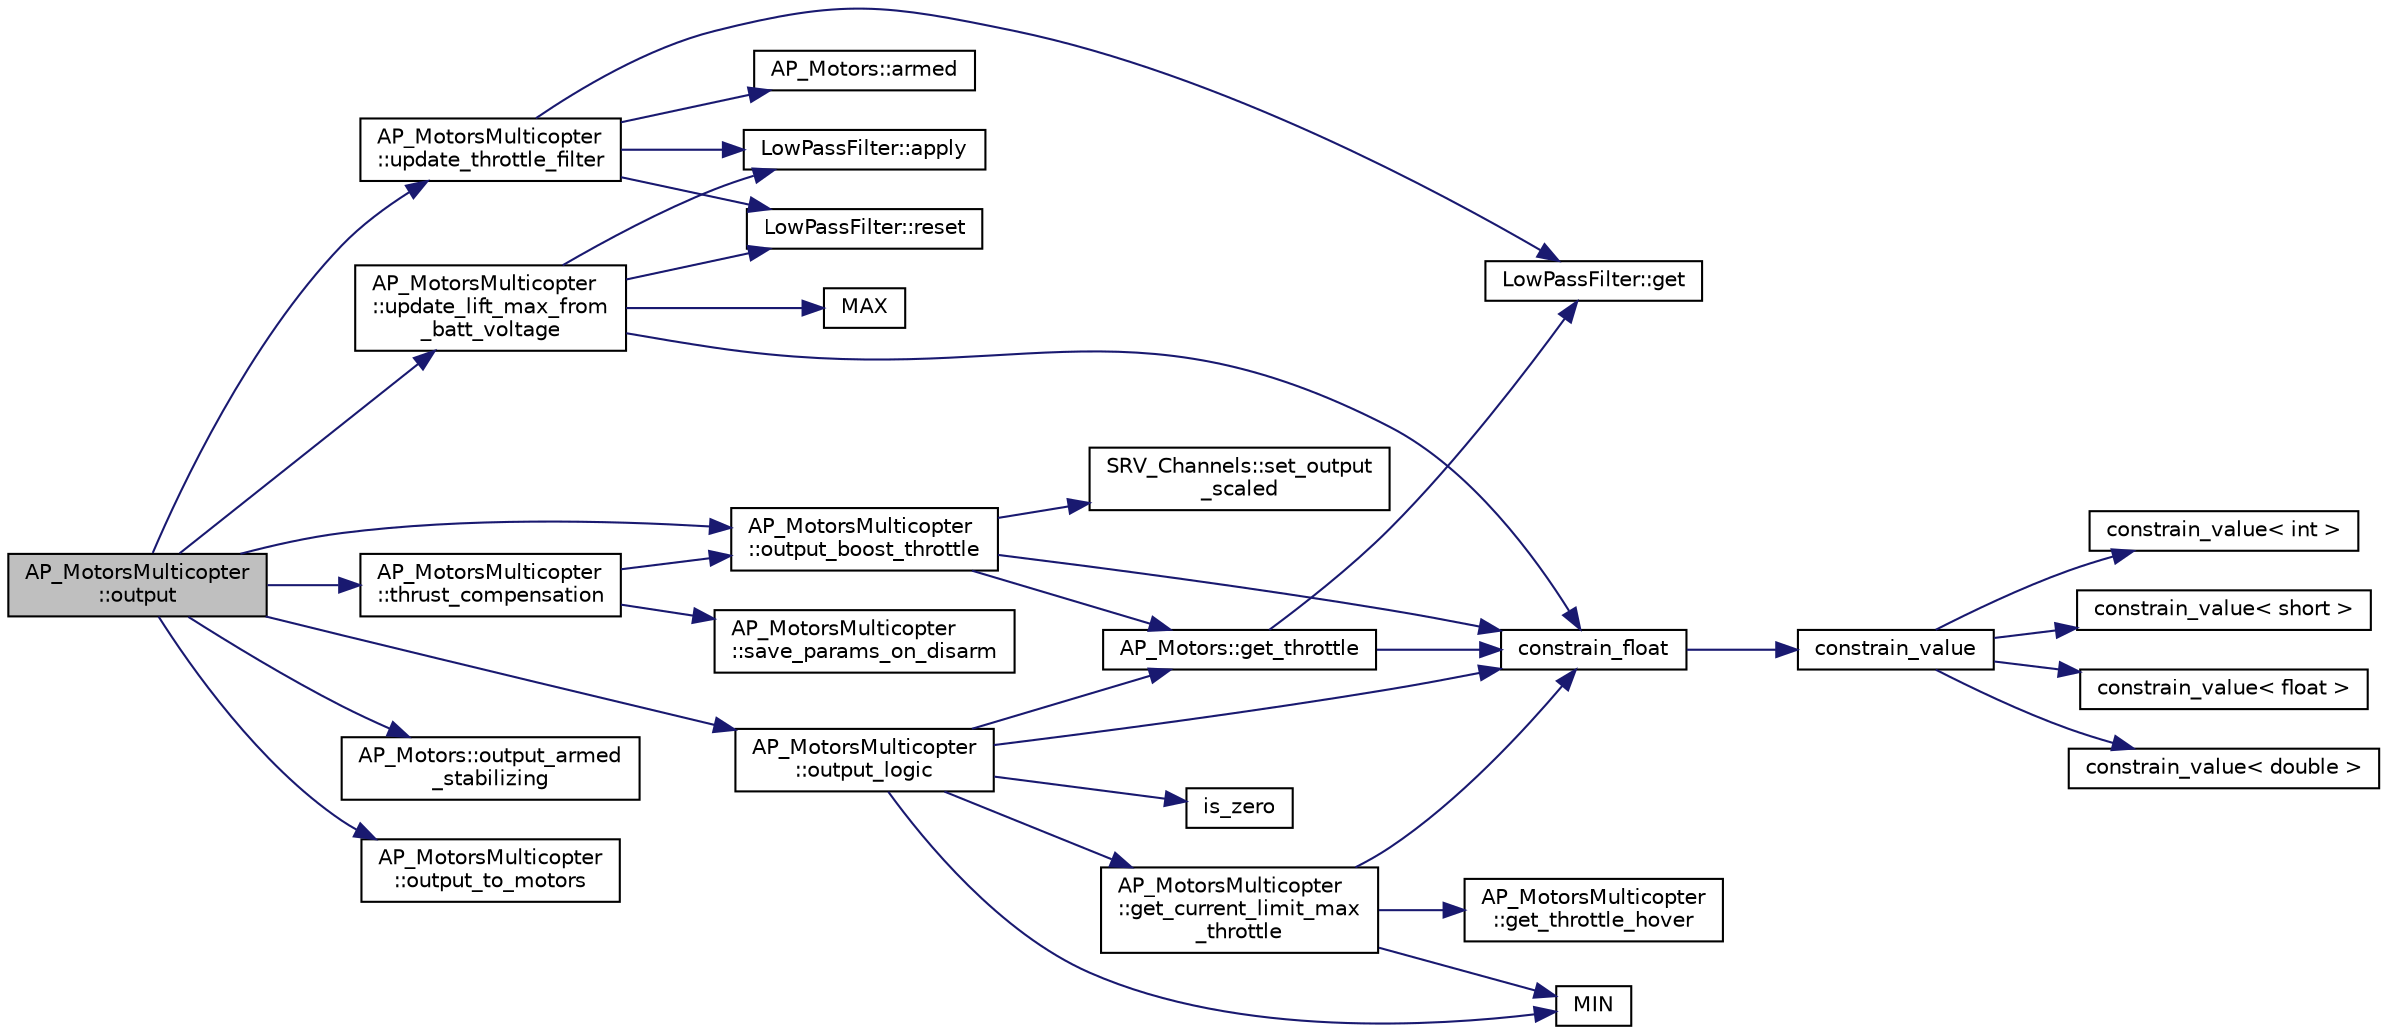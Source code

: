 digraph "AP_MotorsMulticopter::output"
{
 // INTERACTIVE_SVG=YES
  edge [fontname="Helvetica",fontsize="10",labelfontname="Helvetica",labelfontsize="10"];
  node [fontname="Helvetica",fontsize="10",shape=record];
  rankdir="LR";
  Node1 [label="AP_MotorsMulticopter\l::output",height=0.2,width=0.4,color="black", fillcolor="grey75", style="filled", fontcolor="black"];
  Node1 -> Node2 [color="midnightblue",fontsize="10",style="solid",fontname="Helvetica"];
  Node2 [label="AP_MotorsMulticopter\l::update_throttle_filter",height=0.2,width=0.4,color="black", fillcolor="white", style="filled",URL="$classAP__MotorsMulticopter.html#abf6f8e888f48855f4f47d39efe0fd4a1"];
  Node2 -> Node3 [color="midnightblue",fontsize="10",style="solid",fontname="Helvetica"];
  Node3 [label="AP_Motors::armed",height=0.2,width=0.4,color="black", fillcolor="white", style="filled",URL="$classAP__Motors.html#abb781661db2b685644795dfe8f5a655f"];
  Node2 -> Node4 [color="midnightblue",fontsize="10",style="solid",fontname="Helvetica"];
  Node4 [label="LowPassFilter::apply",height=0.2,width=0.4,color="black", fillcolor="white", style="filled",URL="$classLowPassFilter.html#aa390849d2e18ff3287f92b89d8657841"];
  Node2 -> Node5 [color="midnightblue",fontsize="10",style="solid",fontname="Helvetica"];
  Node5 [label="LowPassFilter::get",height=0.2,width=0.4,color="black", fillcolor="white", style="filled",URL="$classLowPassFilter.html#af4fadecd2b4865888d6262f2fe67f8d1"];
  Node2 -> Node6 [color="midnightblue",fontsize="10",style="solid",fontname="Helvetica"];
  Node6 [label="LowPassFilter::reset",height=0.2,width=0.4,color="black", fillcolor="white", style="filled",URL="$classLowPassFilter.html#adad51ea3b156f167fff0fb586a912cb5"];
  Node1 -> Node7 [color="midnightblue",fontsize="10",style="solid",fontname="Helvetica"];
  Node7 [label="AP_MotorsMulticopter\l::update_lift_max_from\l_batt_voltage",height=0.2,width=0.4,color="black", fillcolor="white", style="filled",URL="$classAP__MotorsMulticopter.html#af907aef170efec7b52312b8440986f95"];
  Node7 -> Node6 [color="midnightblue",fontsize="10",style="solid",fontname="Helvetica"];
  Node7 -> Node8 [color="midnightblue",fontsize="10",style="solid",fontname="Helvetica"];
  Node8 [label="MAX",height=0.2,width=0.4,color="black", fillcolor="white", style="filled",URL="$AP__Math_8h.html#a5c0b5c82749ac54970b2699d3c10ee9b"];
  Node7 -> Node9 [color="midnightblue",fontsize="10",style="solid",fontname="Helvetica"];
  Node9 [label="constrain_float",height=0.2,width=0.4,color="black", fillcolor="white", style="filled",URL="$AP__Math_8h.html#ad525609d9dba6ffa556a0fbf08a3f9b4"];
  Node9 -> Node10 [color="midnightblue",fontsize="10",style="solid",fontname="Helvetica"];
  Node10 [label="constrain_value",height=0.2,width=0.4,color="black", fillcolor="white", style="filled",URL="$AP__Math_8h.html#a20e8f8671c282c69c1954652b6d61585"];
  Node10 -> Node11 [color="midnightblue",fontsize="10",style="solid",fontname="Helvetica"];
  Node11 [label="constrain_value\< int \>",height=0.2,width=0.4,color="black", fillcolor="white", style="filled",URL="$AP__Math_8cpp.html#a37e8e901754cb9c8e53a8e3030c82c50"];
  Node10 -> Node12 [color="midnightblue",fontsize="10",style="solid",fontname="Helvetica"];
  Node12 [label="constrain_value\< short \>",height=0.2,width=0.4,color="black", fillcolor="white", style="filled",URL="$AP__Math_8cpp.html#afdbe107ec1987d318a6347816fbf2b89"];
  Node10 -> Node13 [color="midnightblue",fontsize="10",style="solid",fontname="Helvetica"];
  Node13 [label="constrain_value\< float \>",height=0.2,width=0.4,color="black", fillcolor="white", style="filled",URL="$AP__Math_8cpp.html#ae6c621670c214da687de21d4e3a92587"];
  Node10 -> Node14 [color="midnightblue",fontsize="10",style="solid",fontname="Helvetica"];
  Node14 [label="constrain_value\< double \>",height=0.2,width=0.4,color="black", fillcolor="white", style="filled",URL="$AP__Math_8cpp.html#afe3990b00e9abc43fa97dfaf8e32f5c4"];
  Node7 -> Node4 [color="midnightblue",fontsize="10",style="solid",fontname="Helvetica"];
  Node1 -> Node15 [color="midnightblue",fontsize="10",style="solid",fontname="Helvetica"];
  Node15 [label="AP_MotorsMulticopter\l::output_logic",height=0.2,width=0.4,color="black", fillcolor="white", style="filled",URL="$classAP__MotorsMulticopter.html#a5f8d52cbd1cd93c53f81767a3ad3d3bf"];
  Node15 -> Node9 [color="midnightblue",fontsize="10",style="solid",fontname="Helvetica"];
  Node15 -> Node16 [color="midnightblue",fontsize="10",style="solid",fontname="Helvetica"];
  Node16 [label="MIN",height=0.2,width=0.4,color="black", fillcolor="white", style="filled",URL="$AP__Math_8h.html#a6b187a3fa1e9f663e89175e7e8e213d6"];
  Node15 -> Node17 [color="midnightblue",fontsize="10",style="solid",fontname="Helvetica"];
  Node17 [label="AP_Motors::get_throttle",height=0.2,width=0.4,color="black", fillcolor="white", style="filled",URL="$classAP__Motors.html#a82a340f9ada90ee7399c857b3464e11a"];
  Node17 -> Node9 [color="midnightblue",fontsize="10",style="solid",fontname="Helvetica"];
  Node17 -> Node5 [color="midnightblue",fontsize="10",style="solid",fontname="Helvetica"];
  Node15 -> Node18 [color="midnightblue",fontsize="10",style="solid",fontname="Helvetica"];
  Node18 [label="AP_MotorsMulticopter\l::get_current_limit_max\l_throttle",height=0.2,width=0.4,color="black", fillcolor="white", style="filled",URL="$classAP__MotorsMulticopter.html#a19f40d1fe87f44055e2ee89b9470d11c"];
  Node18 -> Node16 [color="midnightblue",fontsize="10",style="solid",fontname="Helvetica"];
  Node18 -> Node9 [color="midnightblue",fontsize="10",style="solid",fontname="Helvetica"];
  Node18 -> Node19 [color="midnightblue",fontsize="10",style="solid",fontname="Helvetica"];
  Node19 [label="AP_MotorsMulticopter\l::get_throttle_hover",height=0.2,width=0.4,color="black", fillcolor="white", style="filled",URL="$classAP__MotorsMulticopter.html#aa7112979a502a3ee12b8c1dbc1abfef4"];
  Node15 -> Node20 [color="midnightblue",fontsize="10",style="solid",fontname="Helvetica"];
  Node20 [label="is_zero",height=0.2,width=0.4,color="black", fillcolor="white", style="filled",URL="$AP__Math_8h.html#a2a12cce483e9b870da70d30406d82c60"];
  Node1 -> Node21 [color="midnightblue",fontsize="10",style="solid",fontname="Helvetica"];
  Node21 [label="AP_Motors::output_armed\l_stabilizing",height=0.2,width=0.4,color="black", fillcolor="white", style="filled",URL="$classAP__Motors.html#a617a5bb4ec5549a934f0ece9200872a7"];
  Node1 -> Node22 [color="midnightblue",fontsize="10",style="solid",fontname="Helvetica"];
  Node22 [label="AP_MotorsMulticopter\l::thrust_compensation",height=0.2,width=0.4,color="black", fillcolor="white", style="filled",URL="$classAP__MotorsMulticopter.html#abea2f7f648045f53f31eab0fc26a3ad8"];
  Node22 -> Node23 [color="midnightblue",fontsize="10",style="solid",fontname="Helvetica"];
  Node23 [label="AP_MotorsMulticopter\l::output_boost_throttle",height=0.2,width=0.4,color="black", fillcolor="white", style="filled",URL="$classAP__MotorsMulticopter.html#aa257b38145c98531f69e438af3158489"];
  Node23 -> Node9 [color="midnightblue",fontsize="10",style="solid",fontname="Helvetica"];
  Node23 -> Node17 [color="midnightblue",fontsize="10",style="solid",fontname="Helvetica"];
  Node23 -> Node24 [color="midnightblue",fontsize="10",style="solid",fontname="Helvetica"];
  Node24 [label="SRV_Channels::set_output\l_scaled",height=0.2,width=0.4,color="black", fillcolor="white", style="filled",URL="$classSRV__Channels.html#a61d6f8b037aa79f789a11e872f50e220"];
  Node22 -> Node25 [color="midnightblue",fontsize="10",style="solid",fontname="Helvetica"];
  Node25 [label="AP_MotorsMulticopter\l::save_params_on_disarm",height=0.2,width=0.4,color="black", fillcolor="white", style="filled",URL="$classAP__MotorsMulticopter.html#a9ca49c0852c6a514adb2998277bd123d"];
  Node1 -> Node26 [color="midnightblue",fontsize="10",style="solid",fontname="Helvetica"];
  Node26 [label="AP_MotorsMulticopter\l::output_to_motors",height=0.2,width=0.4,color="black", fillcolor="white", style="filled",URL="$classAP__MotorsMulticopter.html#a6e3827ec17473d440fb74a551110c714"];
  Node1 -> Node23 [color="midnightblue",fontsize="10",style="solid",fontname="Helvetica"];
}
